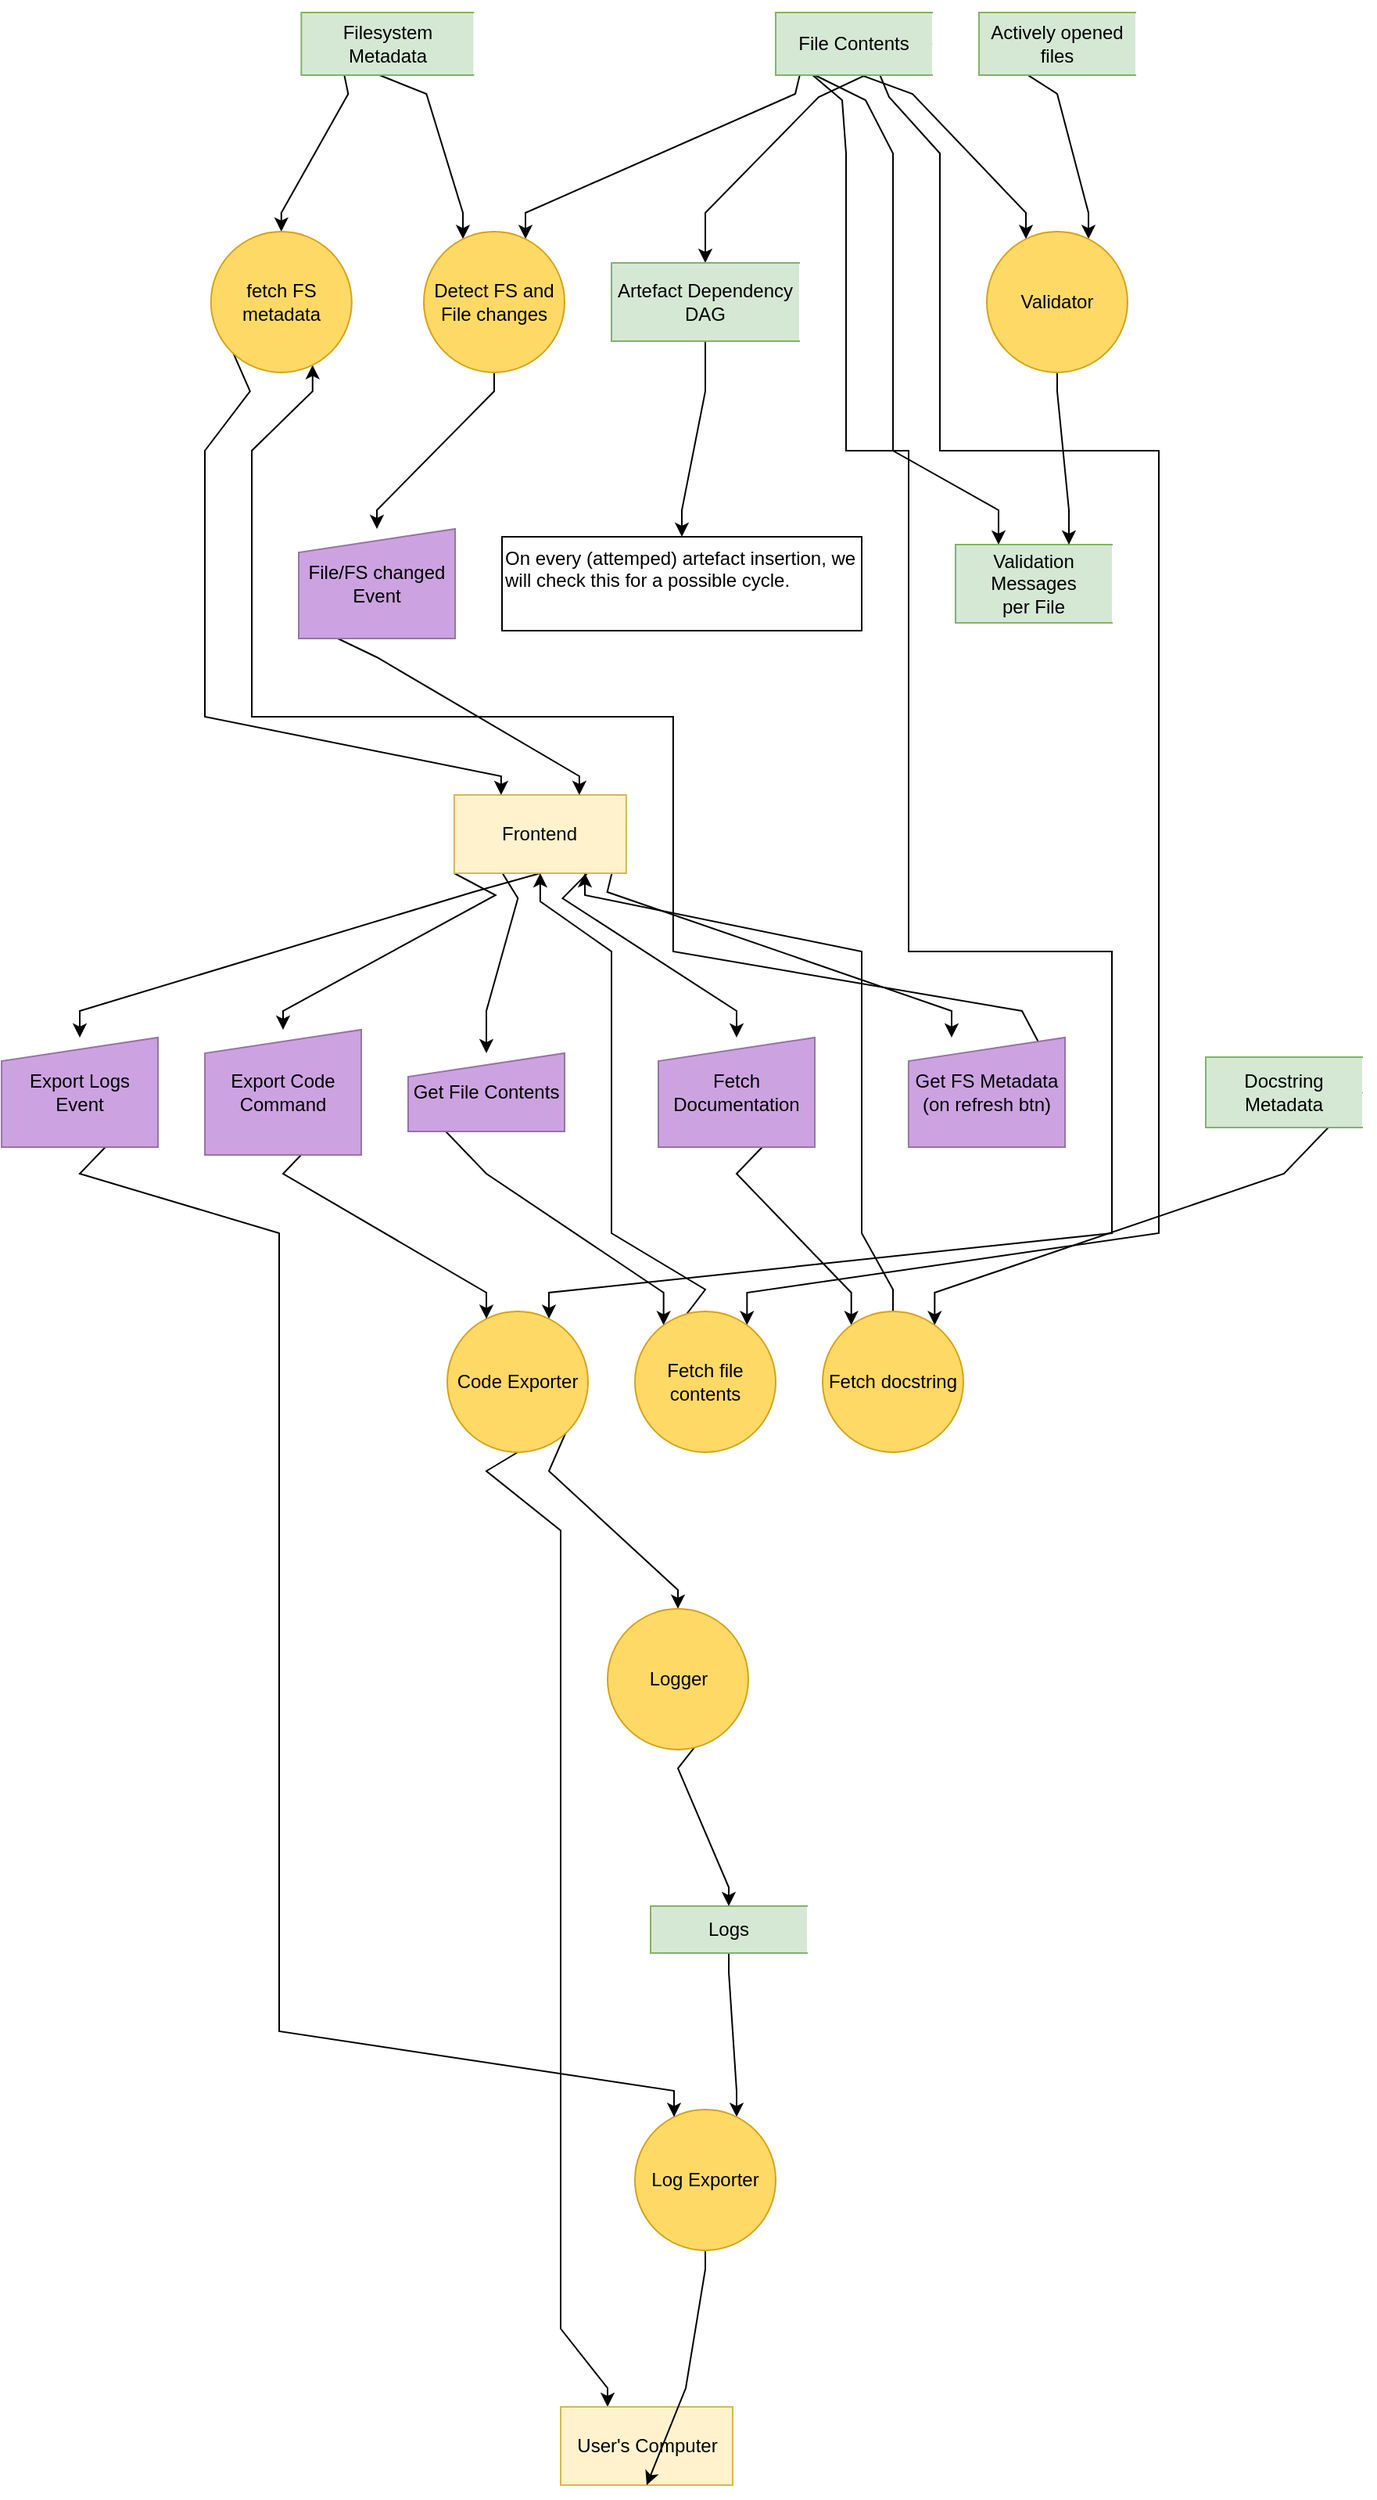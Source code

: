 <mxfile version="21.8.2" type="device">
  <diagram name="Page-1" id="crQGkawsOBi8QEqjBXuk">
    <mxGraphModel dx="2625" dy="1953" grid="1" gridSize="10" guides="1" tooltips="1" connect="1" arrows="1" fold="1" page="0" pageScale="1" pageWidth="850" pageHeight="1100" math="0" shadow="0">
      <root>
        <mxCell id="0" />
        <mxCell id="1" parent="0" />
        <mxCell id="Dgwj-SZr-PMqsErr2o7s-54" style="edgeStyle=orthogonalEdgeStyle;rounded=0;orthogonalLoop=1;jettySize=auto;html=1;exitX=0.25;exitY=1;exitDx=0;exitDy=0;noEdgeStyle=1;orthogonal=1;" edge="1" parent="1" source="Dgwj-SZr-PMqsErr2o7s-7" target="Dgwj-SZr-PMqsErr2o7s-50">
          <mxGeometry relative="1" as="geometry">
            <Array as="points">
              <mxPoint x="221.667" y="52" />
              <mxPoint x="178.889" y="128" />
            </Array>
          </mxGeometry>
        </mxCell>
        <mxCell id="Dgwj-SZr-PMqsErr2o7s-57" style="edgeStyle=orthogonalEdgeStyle;rounded=0;orthogonalLoop=1;jettySize=auto;html=1;exitX=0;exitY=0.5;exitDx=0;exitDy=0;noEdgeStyle=1;orthogonal=1;" edge="1" parent="1" source="Dgwj-SZr-PMqsErr2o7s-7" target="Dgwj-SZr-PMqsErr2o7s-55">
          <mxGeometry relative="1" as="geometry">
            <Array as="points">
              <mxPoint x="271.667" y="52" />
              <mxPoint x="295" y="128" />
            </Array>
          </mxGeometry>
        </mxCell>
        <mxCell id="Dgwj-SZr-PMqsErr2o7s-7" value="Filesystem Metadata" style="html=1;dashed=0;whiteSpace=wrap;shape=partialRectangle;right=0;fillColor=#d5e8d4;strokeColor=#82b366;" vertex="1" parent="1">
          <mxGeometry x="191.667" width="110" height="40" as="geometry" />
        </mxCell>
        <mxCell id="Dgwj-SZr-PMqsErr2o7s-11" style="edgeStyle=orthogonalEdgeStyle;rounded=0;orthogonalLoop=1;jettySize=auto;html=1;exitX=0.25;exitY=1;exitDx=0;exitDy=0;noEdgeStyle=1;orthogonal=1;" edge="1" parent="1" source="Dgwj-SZr-PMqsErr2o7s-8" target="Dgwj-SZr-PMqsErr2o7s-10">
          <mxGeometry relative="1" as="geometry">
            <Array as="points">
              <mxPoint x="552.5" y="56" />
              <mxPoint x="570" y="90" />
              <mxPoint x="570" y="280" />
              <mxPoint x="637.5" y="318" />
            </Array>
          </mxGeometry>
        </mxCell>
        <mxCell id="Dgwj-SZr-PMqsErr2o7s-16" style="edgeStyle=orthogonalEdgeStyle;rounded=0;orthogonalLoop=1;jettySize=auto;html=1;exitX=1;exitY=0.5;exitDx=0;exitDy=0;noEdgeStyle=1;orthogonal=1;" edge="1" parent="1" source="Dgwj-SZr-PMqsErr2o7s-8" target="Dgwj-SZr-PMqsErr2o7s-13">
          <mxGeometry relative="1" as="geometry">
            <Array as="points">
              <mxPoint x="522.5" y="54" />
              <mxPoint x="450" y="128" />
            </Array>
          </mxGeometry>
        </mxCell>
        <mxCell id="Dgwj-SZr-PMqsErr2o7s-20" style="edgeStyle=orthogonalEdgeStyle;rounded=0;orthogonalLoop=1;jettySize=auto;html=1;exitX=0;exitY=0.5;exitDx=0;exitDy=0;noEdgeStyle=1;orthogonal=1;" edge="1" parent="1" source="Dgwj-SZr-PMqsErr2o7s-8" target="Dgwj-SZr-PMqsErr2o7s-19">
          <mxGeometry relative="1" as="geometry">
            <Array as="points">
              <mxPoint x="582.5" y="52" />
              <mxPoint x="655" y="128" />
            </Array>
          </mxGeometry>
        </mxCell>
        <mxCell id="Dgwj-SZr-PMqsErr2o7s-24" style="edgeStyle=orthogonalEdgeStyle;rounded=0;orthogonalLoop=1;jettySize=auto;html=1;exitX=0;exitY=0.5;exitDx=0;exitDy=0;noEdgeStyle=1;orthogonal=1;" edge="1" parent="1" source="Dgwj-SZr-PMqsErr2o7s-8" target="Dgwj-SZr-PMqsErr2o7s-23">
          <mxGeometry relative="1" as="geometry">
            <Array as="points">
              <mxPoint x="537.5" y="56" />
              <mxPoint x="540" y="90" />
              <mxPoint x="540" y="280" />
              <mxPoint x="580" y="280" />
              <mxPoint x="580" y="450" />
              <mxPoint x="580" y="450" />
              <mxPoint x="580" y="600" />
              <mxPoint x="710" y="600" />
              <mxPoint x="710" y="780" />
              <mxPoint x="350" y="818" />
            </Array>
          </mxGeometry>
        </mxCell>
        <mxCell id="Dgwj-SZr-PMqsErr2o7s-48" style="edgeStyle=orthogonalEdgeStyle;rounded=0;orthogonalLoop=1;jettySize=auto;html=1;exitX=0.5;exitY=0;exitDx=0;exitDy=0;noEdgeStyle=1;orthogonal=1;" edge="1" parent="1" source="Dgwj-SZr-PMqsErr2o7s-8" target="Dgwj-SZr-PMqsErr2o7s-46">
          <mxGeometry relative="1" as="geometry">
            <Array as="points">
              <mxPoint x="567.5" y="54" />
              <mxPoint x="600" y="90" />
              <mxPoint x="600" y="280" />
              <mxPoint x="740" y="280" />
              <mxPoint x="740" y="450" />
              <mxPoint x="740" y="450" />
              <mxPoint x="740" y="600" />
              <mxPoint x="740" y="600" />
              <mxPoint x="740" y="780" />
              <mxPoint x="476.667" y="818" />
            </Array>
          </mxGeometry>
        </mxCell>
        <mxCell id="Dgwj-SZr-PMqsErr2o7s-56" style="edgeStyle=orthogonalEdgeStyle;rounded=0;orthogonalLoop=1;jettySize=auto;html=1;exitX=0.25;exitY=0;exitDx=0;exitDy=0;noEdgeStyle=1;orthogonal=1;" edge="1" parent="1" source="Dgwj-SZr-PMqsErr2o7s-8" target="Dgwj-SZr-PMqsErr2o7s-55">
          <mxGeometry relative="1" as="geometry">
            <Array as="points">
              <mxPoint x="507.5" y="52" />
              <mxPoint x="335" y="128" />
            </Array>
          </mxGeometry>
        </mxCell>
        <mxCell id="Dgwj-SZr-PMqsErr2o7s-8" value="File Contents" style="html=1;dashed=0;whiteSpace=wrap;shape=partialRectangle;right=0;fillColor=#d5e8d4;strokeColor=#82b366;" vertex="1" parent="1">
          <mxGeometry x="495" width="100" height="40" as="geometry" />
        </mxCell>
        <mxCell id="Dgwj-SZr-PMqsErr2o7s-21" style="edgeStyle=orthogonalEdgeStyle;rounded=0;orthogonalLoop=1;jettySize=auto;html=1;exitX=0;exitY=0.5;exitDx=0;exitDy=0;noEdgeStyle=1;orthogonal=1;" edge="1" parent="1" source="Dgwj-SZr-PMqsErr2o7s-9" target="Dgwj-SZr-PMqsErr2o7s-19">
          <mxGeometry relative="1" as="geometry">
            <Array as="points">
              <mxPoint x="675" y="52" />
              <mxPoint x="695" y="128" />
            </Array>
          </mxGeometry>
        </mxCell>
        <mxCell id="Dgwj-SZr-PMqsErr2o7s-9" value="Actively opened files" style="html=1;dashed=0;whiteSpace=wrap;shape=partialRectangle;right=0;fillColor=#d5e8d4;strokeColor=#82b366;" vertex="1" parent="1">
          <mxGeometry x="625" width="100" height="40" as="geometry" />
        </mxCell>
        <mxCell id="Dgwj-SZr-PMqsErr2o7s-10" value="Validation Messages&lt;br&gt;per File" style="html=1;dashed=0;whiteSpace=wrap;shape=partialRectangle;right=0;fillColor=#d5e8d4;strokeColor=#82b366;" vertex="1" parent="1">
          <mxGeometry x="610" y="340" width="100" height="50" as="geometry" />
        </mxCell>
        <mxCell id="Dgwj-SZr-PMqsErr2o7s-34" style="edgeStyle=orthogonalEdgeStyle;rounded=0;orthogonalLoop=1;jettySize=auto;html=1;exitX=0.5;exitY=1;exitDx=0;exitDy=0;noEdgeStyle=1;orthogonal=1;" edge="1" parent="1" source="Dgwj-SZr-PMqsErr2o7s-12" target="Dgwj-SZr-PMqsErr2o7s-33">
          <mxGeometry relative="1" as="geometry">
            <Array as="points">
              <mxPoint x="465" y="1252" />
              <mxPoint x="470" y="1328" />
            </Array>
          </mxGeometry>
        </mxCell>
        <mxCell id="Dgwj-SZr-PMqsErr2o7s-12" value="Logs" style="html=1;dashed=0;whiteSpace=wrap;shape=partialRectangle;right=0;fillColor=#d5e8d4;strokeColor=#82b366;" vertex="1" parent="1">
          <mxGeometry x="415" y="1210" width="100" height="30" as="geometry" />
        </mxCell>
        <mxCell id="Dgwj-SZr-PMqsErr2o7s-15" style="edgeStyle=orthogonalEdgeStyle;rounded=0;orthogonalLoop=1;jettySize=auto;html=1;exitX=0.5;exitY=1;exitDx=0;exitDy=0;noEdgeStyle=1;orthogonal=1;" edge="1" parent="1" source="Dgwj-SZr-PMqsErr2o7s-13" target="Dgwj-SZr-PMqsErr2o7s-14">
          <mxGeometry relative="1" as="geometry">
            <Array as="points">
              <mxPoint x="450" y="242" />
              <mxPoint x="435" y="318" />
            </Array>
          </mxGeometry>
        </mxCell>
        <mxCell id="Dgwj-SZr-PMqsErr2o7s-13" value="Artefact Dependency DAG" style="html=1;dashed=0;whiteSpace=wrap;shape=partialRectangle;right=0;fillColor=#d5e8d4;strokeColor=#82b366;" vertex="1" parent="1">
          <mxGeometry x="390" y="160" width="120" height="50" as="geometry" />
        </mxCell>
        <mxCell id="Dgwj-SZr-PMqsErr2o7s-14" value="On every (attemped) artefact insertion, we will check this for a possible cycle." style="text;html=1;strokeColor=default;fillColor=none;align=left;verticalAlign=top;whiteSpace=wrap;rounded=0;" vertex="1" parent="1">
          <mxGeometry x="320" y="335" width="230" height="60" as="geometry" />
        </mxCell>
        <mxCell id="Dgwj-SZr-PMqsErr2o7s-65" style="edgeStyle=orthogonalEdgeStyle;rounded=0;orthogonalLoop=1;jettySize=auto;html=1;exitX=1;exitY=0.5;exitDx=0;exitDy=0;noEdgeStyle=1;orthogonal=1;" edge="1" parent="1" source="Dgwj-SZr-PMqsErr2o7s-17" target="Dgwj-SZr-PMqsErr2o7s-63">
          <mxGeometry relative="1" as="geometry">
            <Array as="points">
              <mxPoint x="820" y="742" />
              <mxPoint x="596.667" y="818" />
            </Array>
          </mxGeometry>
        </mxCell>
        <mxCell id="Dgwj-SZr-PMqsErr2o7s-17" value="Docstring Metadata" style="html=1;dashed=0;whiteSpace=wrap;shape=partialRectangle;right=0;fillColor=#d5e8d4;strokeColor=#82b366;" vertex="1" parent="1">
          <mxGeometry x="770" y="667.5" width="100" height="45" as="geometry" />
        </mxCell>
        <mxCell id="Dgwj-SZr-PMqsErr2o7s-22" style="edgeStyle=orthogonalEdgeStyle;rounded=0;orthogonalLoop=1;jettySize=auto;html=1;exitX=0.5;exitY=1;exitDx=0;exitDy=0;noEdgeStyle=1;orthogonal=1;" edge="1" parent="1" source="Dgwj-SZr-PMqsErr2o7s-19" target="Dgwj-SZr-PMqsErr2o7s-10">
          <mxGeometry relative="1" as="geometry">
            <Array as="points">
              <mxPoint x="675" y="242" />
              <mxPoint x="682.5" y="318" />
            </Array>
          </mxGeometry>
        </mxCell>
        <mxCell id="Dgwj-SZr-PMqsErr2o7s-19" value="Validator" style="shape=ellipse;html=1;dashed=0;whiteSpace=wrap;aspect=fixed;perimeter=ellipsePerimeter;fillColor=#FFD966;strokeColor=#D6A318;" vertex="1" parent="1">
          <mxGeometry x="630" y="140" width="90" height="90" as="geometry" />
        </mxCell>
        <mxCell id="Dgwj-SZr-PMqsErr2o7s-28" style="edgeStyle=orthogonalEdgeStyle;rounded=0;orthogonalLoop=1;jettySize=auto;html=1;exitX=0.5;exitY=1;exitDx=0;exitDy=0;noEdgeStyle=1;orthogonal=1;" edge="1" parent="1" source="Dgwj-SZr-PMqsErr2o7s-23" target="Dgwj-SZr-PMqsErr2o7s-27">
          <mxGeometry relative="1" as="geometry">
            <Array as="points">
              <mxPoint x="310" y="932" />
              <mxPoint x="357.5" y="970" />
              <mxPoint x="357.5" y="1160" />
              <mxPoint x="357.5" y="1160" />
              <mxPoint x="357.5" y="1290" />
              <mxPoint x="357.5" y="1290" />
              <mxPoint x="357.5" y="1480" />
              <mxPoint x="387.5" y="1518" />
            </Array>
          </mxGeometry>
        </mxCell>
        <mxCell id="Dgwj-SZr-PMqsErr2o7s-32" style="edgeStyle=orthogonalEdgeStyle;rounded=0;orthogonalLoop=1;jettySize=auto;html=1;exitX=1;exitY=0.5;exitDx=0;exitDy=0;noEdgeStyle=1;orthogonal=1;" edge="1" parent="1" source="Dgwj-SZr-PMqsErr2o7s-23" target="Dgwj-SZr-PMqsErr2o7s-30">
          <mxGeometry relative="1" as="geometry">
            <Array as="points">
              <mxPoint x="350" y="932" />
              <mxPoint x="432.5" y="1008" />
            </Array>
          </mxGeometry>
        </mxCell>
        <mxCell id="Dgwj-SZr-PMqsErr2o7s-23" value="Code Exporter" style="shape=ellipse;html=1;dashed=0;whiteSpace=wrap;aspect=fixed;perimeter=ellipsePerimeter;fillColor=#FFD966;strokeColor=#D6A318;" vertex="1" parent="1">
          <mxGeometry x="285" y="830" width="90" height="90" as="geometry" />
        </mxCell>
        <mxCell id="Dgwj-SZr-PMqsErr2o7s-26" style="edgeStyle=orthogonalEdgeStyle;rounded=0;orthogonalLoop=1;jettySize=auto;html=1;exitX=1;exitY=0.5;exitDx=0;exitDy=0;noEdgeStyle=1;orthogonal=1;" edge="1" parent="1" source="Dgwj-SZr-PMqsErr2o7s-25" target="Dgwj-SZr-PMqsErr2o7s-23">
          <mxGeometry relative="1" as="geometry">
            <Array as="points">
              <mxPoint x="180" y="742" />
              <mxPoint x="310" y="818" />
            </Array>
          </mxGeometry>
        </mxCell>
        <mxCell id="Dgwj-SZr-PMqsErr2o7s-25" value="Export Code Command" style="shape=manualInput;whiteSpace=wrap;html=1;dashed=0;size=15;fillColor=#cca3e0;strokeColor=#9673a6;" vertex="1" parent="1">
          <mxGeometry x="130" y="650" width="100" height="80" as="geometry" />
        </mxCell>
        <mxCell id="Dgwj-SZr-PMqsErr2o7s-27" value="User&#39;s Computer" style="html=1;whiteSpace=wrap;fillColor=#fff2cc;strokeColor=#d6b656;" vertex="1" parent="1">
          <mxGeometry x="357.5" y="1530" width="110" height="50" as="geometry" />
        </mxCell>
        <mxCell id="Dgwj-SZr-PMqsErr2o7s-31" style="edgeStyle=orthogonalEdgeStyle;rounded=0;orthogonalLoop=1;jettySize=auto;html=1;exitX=1;exitY=0.5;exitDx=0;exitDy=0;noEdgeStyle=1;orthogonal=1;" edge="1" parent="1" source="Dgwj-SZr-PMqsErr2o7s-30" target="Dgwj-SZr-PMqsErr2o7s-12">
          <mxGeometry relative="1" as="geometry">
            <Array as="points">
              <mxPoint x="432.5" y="1122" />
              <mxPoint x="465" y="1198" />
            </Array>
          </mxGeometry>
        </mxCell>
        <mxCell id="Dgwj-SZr-PMqsErr2o7s-30" value="Logger" style="shape=ellipse;html=1;dashed=0;whiteSpace=wrap;aspect=fixed;perimeter=ellipsePerimeter;fillColor=#FFD966;strokeColor=#D6A318;" vertex="1" parent="1">
          <mxGeometry x="387.5" y="1020" width="90" height="90" as="geometry" />
        </mxCell>
        <mxCell id="Dgwj-SZr-PMqsErr2o7s-35" style="edgeStyle=orthogonalEdgeStyle;rounded=0;orthogonalLoop=1;jettySize=auto;html=1;exitX=0.5;exitY=0;exitDx=0;exitDy=0;entryX=0.5;entryY=1;entryDx=0;entryDy=0;noEdgeStyle=1;orthogonal=1;" edge="1" parent="1" source="Dgwj-SZr-PMqsErr2o7s-33" target="Dgwj-SZr-PMqsErr2o7s-27">
          <mxGeometry relative="1" as="geometry">
            <Array as="points">
              <mxPoint x="450" y="1442" />
              <mxPoint x="437.5" y="1518" />
            </Array>
          </mxGeometry>
        </mxCell>
        <mxCell id="Dgwj-SZr-PMqsErr2o7s-33" value="Log Exporter" style="shape=ellipse;html=1;dashed=0;whiteSpace=wrap;aspect=fixed;perimeter=ellipsePerimeter;fillColor=#FFD966;strokeColor=#D6A318;" vertex="1" parent="1">
          <mxGeometry x="405" y="1340" width="90" height="90" as="geometry" />
        </mxCell>
        <mxCell id="Dgwj-SZr-PMqsErr2o7s-37" style="edgeStyle=orthogonalEdgeStyle;rounded=0;orthogonalLoop=1;jettySize=auto;html=1;exitX=1;exitY=0.5;exitDx=0;exitDy=0;noEdgeStyle=1;orthogonal=1;" edge="1" parent="1" source="Dgwj-SZr-PMqsErr2o7s-36" target="Dgwj-SZr-PMqsErr2o7s-33">
          <mxGeometry relative="1" as="geometry">
            <Array as="points">
              <mxPoint x="50" y="742" />
              <mxPoint x="177.5" y="780" />
              <mxPoint x="177.5" y="970" />
              <mxPoint x="177.5" y="970" />
              <mxPoint x="177.5" y="1160" />
              <mxPoint x="177.5" y="1160" />
              <mxPoint x="177.5" y="1290" />
              <mxPoint x="430" y="1328" />
            </Array>
          </mxGeometry>
        </mxCell>
        <mxCell id="Dgwj-SZr-PMqsErr2o7s-36" value="Export Logs Event" style="shape=manualInput;whiteSpace=wrap;html=1;dashed=0;size=15;fillColor=#cca3e0;strokeColor=#9673a6;" vertex="1" parent="1">
          <mxGeometry y="655" width="100" height="70" as="geometry" />
        </mxCell>
        <mxCell id="Dgwj-SZr-PMqsErr2o7s-40" style="edgeStyle=orthogonalEdgeStyle;rounded=0;orthogonalLoop=1;jettySize=auto;html=1;exitX=0;exitY=1;exitDx=0;exitDy=0;noEdgeStyle=1;orthogonal=1;" edge="1" parent="1" source="Dgwj-SZr-PMqsErr2o7s-39" target="Dgwj-SZr-PMqsErr2o7s-25">
          <mxGeometry relative="1" as="geometry">
            <Array as="points">
              <mxPoint x="315.873" y="564" />
              <mxPoint x="180" y="638" />
            </Array>
          </mxGeometry>
        </mxCell>
        <mxCell id="Dgwj-SZr-PMqsErr2o7s-41" style="edgeStyle=orthogonalEdgeStyle;rounded=0;orthogonalLoop=1;jettySize=auto;html=1;exitX=0.5;exitY=1;exitDx=0;exitDy=0;noEdgeStyle=1;orthogonal=1;" edge="1" parent="1" source="Dgwj-SZr-PMqsErr2o7s-39" target="Dgwj-SZr-PMqsErr2o7s-36">
          <mxGeometry relative="1" as="geometry">
            <Array as="points">
              <mxPoint x="301.587" y="562" />
              <mxPoint x="50" y="638" />
            </Array>
          </mxGeometry>
        </mxCell>
        <mxCell id="Dgwj-SZr-PMqsErr2o7s-43" style="edgeStyle=orthogonalEdgeStyle;rounded=0;orthogonalLoop=1;jettySize=auto;html=1;exitX=1;exitY=0.25;exitDx=0;exitDy=0;noEdgeStyle=1;orthogonal=1;" edge="1" parent="1" source="Dgwj-SZr-PMqsErr2o7s-39" target="Dgwj-SZr-PMqsErr2o7s-42">
          <mxGeometry relative="1" as="geometry">
            <Array as="points">
              <mxPoint x="387.302" y="562" />
              <mxPoint x="607.5" y="638" />
            </Array>
          </mxGeometry>
        </mxCell>
        <mxCell id="Dgwj-SZr-PMqsErr2o7s-45" style="edgeStyle=orthogonalEdgeStyle;rounded=0;orthogonalLoop=1;jettySize=auto;html=1;exitX=0;exitY=0;exitDx=0;exitDy=0;noEdgeStyle=1;orthogonal=1;" edge="1" parent="1" source="Dgwj-SZr-PMqsErr2o7s-39" target="Dgwj-SZr-PMqsErr2o7s-44">
          <mxGeometry relative="1" as="geometry">
            <Array as="points">
              <mxPoint x="330.159" y="566" />
              <mxPoint x="310" y="638" />
            </Array>
          </mxGeometry>
        </mxCell>
        <mxCell id="Dgwj-SZr-PMqsErr2o7s-62" style="edgeStyle=orthogonalEdgeStyle;rounded=0;orthogonalLoop=1;jettySize=auto;html=1;exitX=1;exitY=0.5;exitDx=0;exitDy=0;noEdgeStyle=1;orthogonal=1;" edge="1" parent="1" source="Dgwj-SZr-PMqsErr2o7s-39" target="Dgwj-SZr-PMqsErr2o7s-61">
          <mxGeometry relative="1" as="geometry">
            <Array as="points">
              <mxPoint x="358.73" y="566" />
              <mxPoint x="470" y="638" />
            </Array>
          </mxGeometry>
        </mxCell>
        <mxCell id="Dgwj-SZr-PMqsErr2o7s-39" value="Frontend" style="html=1;whiteSpace=wrap;fillColor=#fff2cc;strokeColor=#d6b656;" vertex="1" parent="1">
          <mxGeometry x="289.444" y="500" width="110" height="50" as="geometry" />
        </mxCell>
        <mxCell id="Dgwj-SZr-PMqsErr2o7s-51" style="edgeStyle=orthogonalEdgeStyle;rounded=0;orthogonalLoop=1;jettySize=auto;html=1;exitX=1;exitY=0.5;exitDx=0;exitDy=0;noEdgeStyle=1;orthogonal=1;" edge="1" parent="1" source="Dgwj-SZr-PMqsErr2o7s-42" target="Dgwj-SZr-PMqsErr2o7s-50">
          <mxGeometry relative="1" as="geometry">
            <Array as="points">
              <mxPoint x="652.5" y="638" />
              <mxPoint x="429.444" y="600" />
              <mxPoint x="429.444" y="450" />
              <mxPoint x="160" y="450" />
              <mxPoint x="160" y="280" />
              <mxPoint x="198.889" y="242" />
            </Array>
          </mxGeometry>
        </mxCell>
        <mxCell id="Dgwj-SZr-PMqsErr2o7s-42" value="Get FS Metadata (on refresh btn)" style="shape=manualInput;whiteSpace=wrap;html=1;dashed=0;size=15;fillColor=#cca3e0;strokeColor=#9673a6;" vertex="1" parent="1">
          <mxGeometry x="580" y="655" width="100" height="70" as="geometry" />
        </mxCell>
        <mxCell id="Dgwj-SZr-PMqsErr2o7s-47" style="edgeStyle=orthogonalEdgeStyle;rounded=0;orthogonalLoop=1;jettySize=auto;html=1;exitX=0;exitY=0.5;exitDx=0;exitDy=0;noEdgeStyle=1;orthogonal=1;" edge="1" parent="1" source="Dgwj-SZr-PMqsErr2o7s-44" target="Dgwj-SZr-PMqsErr2o7s-46">
          <mxGeometry relative="1" as="geometry">
            <Array as="points">
              <mxPoint x="310" y="742" />
              <mxPoint x="423.333" y="818" />
            </Array>
          </mxGeometry>
        </mxCell>
        <mxCell id="Dgwj-SZr-PMqsErr2o7s-44" value="Get File Contents" style="shape=manualInput;whiteSpace=wrap;html=1;dashed=0;size=15;fillColor=#cca3e0;strokeColor=#9673a6;" vertex="1" parent="1">
          <mxGeometry x="260" y="665" width="100" height="50" as="geometry" />
        </mxCell>
        <mxCell id="Dgwj-SZr-PMqsErr2o7s-49" style="edgeStyle=orthogonalEdgeStyle;rounded=0;orthogonalLoop=1;jettySize=auto;html=1;exitX=0;exitY=0.5;exitDx=0;exitDy=0;noEdgeStyle=1;orthogonal=1;" edge="1" parent="1" source="Dgwj-SZr-PMqsErr2o7s-46" target="Dgwj-SZr-PMqsErr2o7s-39">
          <mxGeometry relative="1" as="geometry">
            <Array as="points">
              <mxPoint x="450" y="816" />
              <mxPoint x="390" y="780" />
              <mxPoint x="390" y="600" />
              <mxPoint x="344.444" y="568" />
            </Array>
          </mxGeometry>
        </mxCell>
        <mxCell id="Dgwj-SZr-PMqsErr2o7s-46" value="Fetch file contents" style="shape=ellipse;html=1;dashed=0;whiteSpace=wrap;aspect=fixed;perimeter=ellipsePerimeter;fillColor=#FFD966;strokeColor=#D6A318;" vertex="1" parent="1">
          <mxGeometry x="405" y="830" width="90" height="90" as="geometry" />
        </mxCell>
        <mxCell id="Dgwj-SZr-PMqsErr2o7s-52" style="edgeStyle=orthogonalEdgeStyle;rounded=0;orthogonalLoop=1;jettySize=auto;html=1;exitX=0;exitY=0.5;exitDx=0;exitDy=0;noEdgeStyle=1;orthogonal=1;" edge="1" parent="1" source="Dgwj-SZr-PMqsErr2o7s-50" target="Dgwj-SZr-PMqsErr2o7s-39">
          <mxGeometry relative="1" as="geometry">
            <Array as="points">
              <mxPoint x="158.889" y="242" />
              <mxPoint x="130" y="280" />
              <mxPoint x="130" y="450" />
              <mxPoint x="319.444" y="488" />
            </Array>
          </mxGeometry>
        </mxCell>
        <mxCell id="Dgwj-SZr-PMqsErr2o7s-50" value="fetch FS metadata" style="shape=ellipse;html=1;dashed=0;whiteSpace=wrap;aspect=fixed;perimeter=ellipsePerimeter;fillColor=#FFD966;strokeColor=#D6A318;" vertex="1" parent="1">
          <mxGeometry x="133.889" y="140" width="90" height="90" as="geometry" />
        </mxCell>
        <mxCell id="Dgwj-SZr-PMqsErr2o7s-59" style="edgeStyle=orthogonalEdgeStyle;rounded=0;orthogonalLoop=1;jettySize=auto;html=1;exitX=0.5;exitY=1;exitDx=0;exitDy=0;noEdgeStyle=1;orthogonal=1;" edge="1" parent="1" source="Dgwj-SZr-PMqsErr2o7s-55" target="Dgwj-SZr-PMqsErr2o7s-58">
          <mxGeometry relative="1" as="geometry">
            <Array as="points">
              <mxPoint x="315" y="242" />
              <mxPoint x="240" y="318" />
            </Array>
          </mxGeometry>
        </mxCell>
        <mxCell id="Dgwj-SZr-PMqsErr2o7s-55" value="Detect FS and File changes" style="shape=ellipse;html=1;dashed=0;whiteSpace=wrap;aspect=fixed;perimeter=ellipsePerimeter;fillColor=#FFD966;strokeColor=#D6A318;" vertex="1" parent="1">
          <mxGeometry x="270" y="140" width="90" height="90" as="geometry" />
        </mxCell>
        <mxCell id="Dgwj-SZr-PMqsErr2o7s-60" style="edgeStyle=orthogonalEdgeStyle;rounded=0;orthogonalLoop=1;jettySize=auto;html=1;exitX=0.25;exitY=1;exitDx=0;exitDy=0;noEdgeStyle=1;orthogonal=1;" edge="1" parent="1" source="Dgwj-SZr-PMqsErr2o7s-58" target="Dgwj-SZr-PMqsErr2o7s-39">
          <mxGeometry relative="1" as="geometry">
            <Array as="points">
              <mxPoint x="240" y="412" />
              <mxPoint x="369.444" y="488" />
            </Array>
          </mxGeometry>
        </mxCell>
        <mxCell id="Dgwj-SZr-PMqsErr2o7s-58" value="File/FS changed Event" style="shape=manualInput;whiteSpace=wrap;html=1;dashed=0;size=15;fillColor=#cca3e0;strokeColor=#9673a6;" vertex="1" parent="1">
          <mxGeometry x="190" y="330" width="100" height="70" as="geometry" />
        </mxCell>
        <mxCell id="Dgwj-SZr-PMqsErr2o7s-64" style="edgeStyle=orthogonalEdgeStyle;rounded=0;orthogonalLoop=1;jettySize=auto;html=1;exitX=1;exitY=0.5;exitDx=0;exitDy=0;noEdgeStyle=1;orthogonal=1;" edge="1" parent="1" source="Dgwj-SZr-PMqsErr2o7s-61" target="Dgwj-SZr-PMqsErr2o7s-63">
          <mxGeometry relative="1" as="geometry">
            <Array as="points">
              <mxPoint x="470" y="742" />
              <mxPoint x="543.333" y="818" />
            </Array>
          </mxGeometry>
        </mxCell>
        <mxCell id="Dgwj-SZr-PMqsErr2o7s-61" value="Fetch Documentation" style="shape=manualInput;whiteSpace=wrap;html=1;dashed=0;size=15;fillColor=#cca3e0;strokeColor=#9673a6;" vertex="1" parent="1">
          <mxGeometry x="420" y="655" width="100" height="70" as="geometry" />
        </mxCell>
        <mxCell id="Dgwj-SZr-PMqsErr2o7s-66" style="edgeStyle=orthogonalEdgeStyle;rounded=0;orthogonalLoop=1;jettySize=auto;html=1;exitX=0.5;exitY=1;exitDx=0;exitDy=0;noEdgeStyle=1;orthogonal=1;" edge="1" parent="1" source="Dgwj-SZr-PMqsErr2o7s-63" target="Dgwj-SZr-PMqsErr2o7s-39">
          <mxGeometry relative="1" as="geometry">
            <Array as="points">
              <mxPoint x="570" y="816" />
              <mxPoint x="550" y="780" />
              <mxPoint x="550" y="600" />
              <mxPoint x="373.016" y="564" />
            </Array>
          </mxGeometry>
        </mxCell>
        <mxCell id="Dgwj-SZr-PMqsErr2o7s-63" value="Fetch docstring" style="shape=ellipse;html=1;dashed=0;whiteSpace=wrap;aspect=fixed;perimeter=ellipsePerimeter;fillColor=#FFD966;strokeColor=#D6A318;" vertex="1" parent="1">
          <mxGeometry x="525" y="830" width="90" height="90" as="geometry" />
        </mxCell>
      </root>
    </mxGraphModel>
  </diagram>
</mxfile>
